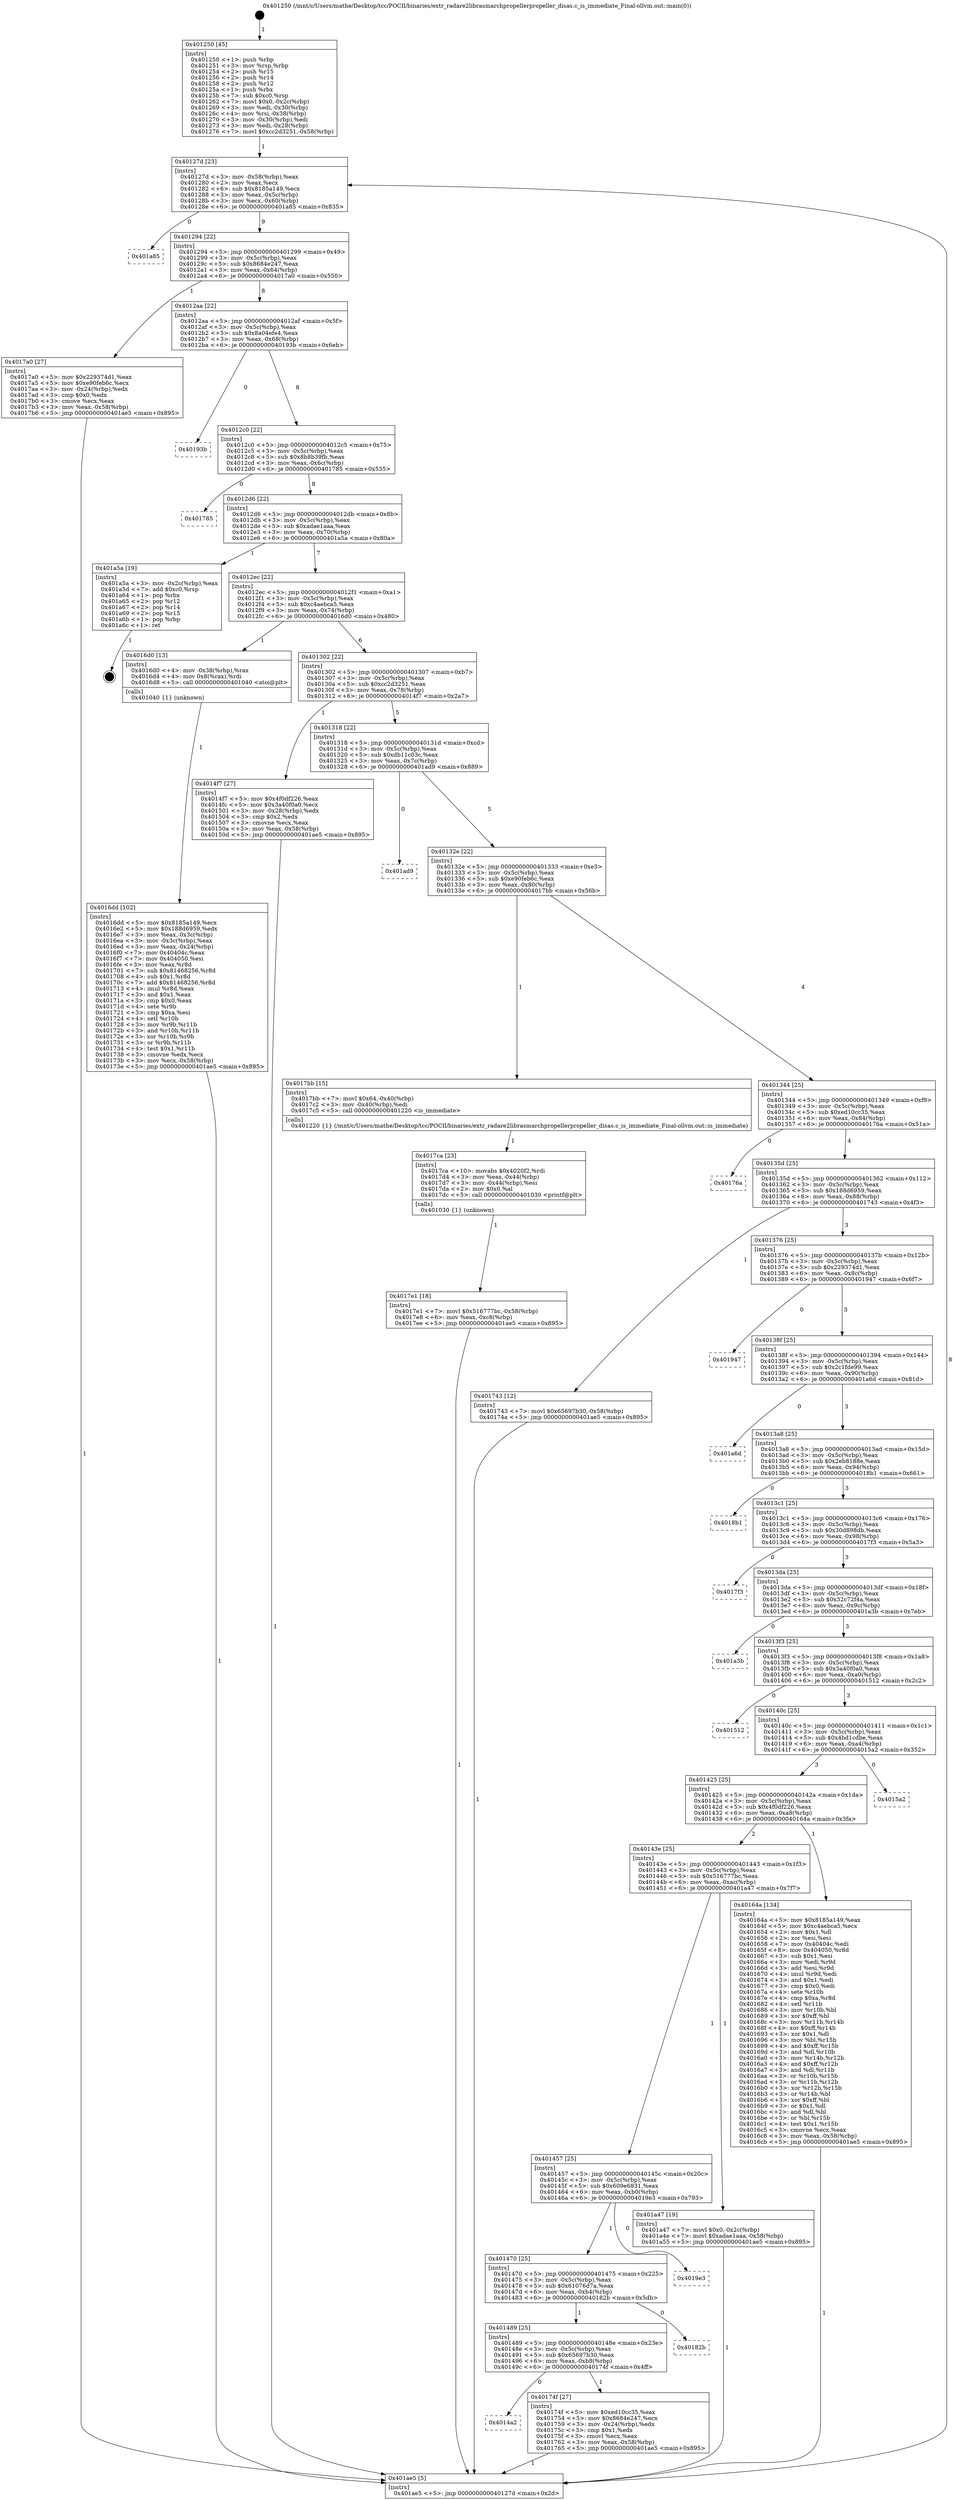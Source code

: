 digraph "0x401250" {
  label = "0x401250 (/mnt/c/Users/mathe/Desktop/tcc/POCII/binaries/extr_radare2librasmarchpropellerpropeller_disas.c_is_immediate_Final-ollvm.out::main(0))"
  labelloc = "t"
  node[shape=record]

  Entry [label="",width=0.3,height=0.3,shape=circle,fillcolor=black,style=filled]
  "0x40127d" [label="{
     0x40127d [23]\l
     | [instrs]\l
     &nbsp;&nbsp;0x40127d \<+3\>: mov -0x58(%rbp),%eax\l
     &nbsp;&nbsp;0x401280 \<+2\>: mov %eax,%ecx\l
     &nbsp;&nbsp;0x401282 \<+6\>: sub $0x8185a149,%ecx\l
     &nbsp;&nbsp;0x401288 \<+3\>: mov %eax,-0x5c(%rbp)\l
     &nbsp;&nbsp;0x40128b \<+3\>: mov %ecx,-0x60(%rbp)\l
     &nbsp;&nbsp;0x40128e \<+6\>: je 0000000000401a85 \<main+0x835\>\l
  }"]
  "0x401a85" [label="{
     0x401a85\l
  }", style=dashed]
  "0x401294" [label="{
     0x401294 [22]\l
     | [instrs]\l
     &nbsp;&nbsp;0x401294 \<+5\>: jmp 0000000000401299 \<main+0x49\>\l
     &nbsp;&nbsp;0x401299 \<+3\>: mov -0x5c(%rbp),%eax\l
     &nbsp;&nbsp;0x40129c \<+5\>: sub $0x8684e247,%eax\l
     &nbsp;&nbsp;0x4012a1 \<+3\>: mov %eax,-0x64(%rbp)\l
     &nbsp;&nbsp;0x4012a4 \<+6\>: je 00000000004017a0 \<main+0x550\>\l
  }"]
  Exit [label="",width=0.3,height=0.3,shape=circle,fillcolor=black,style=filled,peripheries=2]
  "0x4017a0" [label="{
     0x4017a0 [27]\l
     | [instrs]\l
     &nbsp;&nbsp;0x4017a0 \<+5\>: mov $0x229374d1,%eax\l
     &nbsp;&nbsp;0x4017a5 \<+5\>: mov $0xe90feb6c,%ecx\l
     &nbsp;&nbsp;0x4017aa \<+3\>: mov -0x24(%rbp),%edx\l
     &nbsp;&nbsp;0x4017ad \<+3\>: cmp $0x0,%edx\l
     &nbsp;&nbsp;0x4017b0 \<+3\>: cmove %ecx,%eax\l
     &nbsp;&nbsp;0x4017b3 \<+3\>: mov %eax,-0x58(%rbp)\l
     &nbsp;&nbsp;0x4017b6 \<+5\>: jmp 0000000000401ae5 \<main+0x895\>\l
  }"]
  "0x4012aa" [label="{
     0x4012aa [22]\l
     | [instrs]\l
     &nbsp;&nbsp;0x4012aa \<+5\>: jmp 00000000004012af \<main+0x5f\>\l
     &nbsp;&nbsp;0x4012af \<+3\>: mov -0x5c(%rbp),%eax\l
     &nbsp;&nbsp;0x4012b2 \<+5\>: sub $0x8a04efe4,%eax\l
     &nbsp;&nbsp;0x4012b7 \<+3\>: mov %eax,-0x68(%rbp)\l
     &nbsp;&nbsp;0x4012ba \<+6\>: je 000000000040193b \<main+0x6eb\>\l
  }"]
  "0x4017e1" [label="{
     0x4017e1 [18]\l
     | [instrs]\l
     &nbsp;&nbsp;0x4017e1 \<+7\>: movl $0x516777bc,-0x58(%rbp)\l
     &nbsp;&nbsp;0x4017e8 \<+6\>: mov %eax,-0xc8(%rbp)\l
     &nbsp;&nbsp;0x4017ee \<+5\>: jmp 0000000000401ae5 \<main+0x895\>\l
  }"]
  "0x40193b" [label="{
     0x40193b\l
  }", style=dashed]
  "0x4012c0" [label="{
     0x4012c0 [22]\l
     | [instrs]\l
     &nbsp;&nbsp;0x4012c0 \<+5\>: jmp 00000000004012c5 \<main+0x75\>\l
     &nbsp;&nbsp;0x4012c5 \<+3\>: mov -0x5c(%rbp),%eax\l
     &nbsp;&nbsp;0x4012c8 \<+5\>: sub $0x8b8b39fb,%eax\l
     &nbsp;&nbsp;0x4012cd \<+3\>: mov %eax,-0x6c(%rbp)\l
     &nbsp;&nbsp;0x4012d0 \<+6\>: je 0000000000401785 \<main+0x535\>\l
  }"]
  "0x4017ca" [label="{
     0x4017ca [23]\l
     | [instrs]\l
     &nbsp;&nbsp;0x4017ca \<+10\>: movabs $0x4020f2,%rdi\l
     &nbsp;&nbsp;0x4017d4 \<+3\>: mov %eax,-0x44(%rbp)\l
     &nbsp;&nbsp;0x4017d7 \<+3\>: mov -0x44(%rbp),%esi\l
     &nbsp;&nbsp;0x4017da \<+2\>: mov $0x0,%al\l
     &nbsp;&nbsp;0x4017dc \<+5\>: call 0000000000401030 \<printf@plt\>\l
     | [calls]\l
     &nbsp;&nbsp;0x401030 \{1\} (unknown)\l
  }"]
  "0x401785" [label="{
     0x401785\l
  }", style=dashed]
  "0x4012d6" [label="{
     0x4012d6 [22]\l
     | [instrs]\l
     &nbsp;&nbsp;0x4012d6 \<+5\>: jmp 00000000004012db \<main+0x8b\>\l
     &nbsp;&nbsp;0x4012db \<+3\>: mov -0x5c(%rbp),%eax\l
     &nbsp;&nbsp;0x4012de \<+5\>: sub $0xadae1aaa,%eax\l
     &nbsp;&nbsp;0x4012e3 \<+3\>: mov %eax,-0x70(%rbp)\l
     &nbsp;&nbsp;0x4012e6 \<+6\>: je 0000000000401a5a \<main+0x80a\>\l
  }"]
  "0x4014a2" [label="{
     0x4014a2\l
  }", style=dashed]
  "0x401a5a" [label="{
     0x401a5a [19]\l
     | [instrs]\l
     &nbsp;&nbsp;0x401a5a \<+3\>: mov -0x2c(%rbp),%eax\l
     &nbsp;&nbsp;0x401a5d \<+7\>: add $0xc0,%rsp\l
     &nbsp;&nbsp;0x401a64 \<+1\>: pop %rbx\l
     &nbsp;&nbsp;0x401a65 \<+2\>: pop %r12\l
     &nbsp;&nbsp;0x401a67 \<+2\>: pop %r14\l
     &nbsp;&nbsp;0x401a69 \<+2\>: pop %r15\l
     &nbsp;&nbsp;0x401a6b \<+1\>: pop %rbp\l
     &nbsp;&nbsp;0x401a6c \<+1\>: ret\l
  }"]
  "0x4012ec" [label="{
     0x4012ec [22]\l
     | [instrs]\l
     &nbsp;&nbsp;0x4012ec \<+5\>: jmp 00000000004012f1 \<main+0xa1\>\l
     &nbsp;&nbsp;0x4012f1 \<+3\>: mov -0x5c(%rbp),%eax\l
     &nbsp;&nbsp;0x4012f4 \<+5\>: sub $0xc4aebca5,%eax\l
     &nbsp;&nbsp;0x4012f9 \<+3\>: mov %eax,-0x74(%rbp)\l
     &nbsp;&nbsp;0x4012fc \<+6\>: je 00000000004016d0 \<main+0x480\>\l
  }"]
  "0x40174f" [label="{
     0x40174f [27]\l
     | [instrs]\l
     &nbsp;&nbsp;0x40174f \<+5\>: mov $0xed10cc35,%eax\l
     &nbsp;&nbsp;0x401754 \<+5\>: mov $0x8684e247,%ecx\l
     &nbsp;&nbsp;0x401759 \<+3\>: mov -0x24(%rbp),%edx\l
     &nbsp;&nbsp;0x40175c \<+3\>: cmp $0x1,%edx\l
     &nbsp;&nbsp;0x40175f \<+3\>: cmovl %ecx,%eax\l
     &nbsp;&nbsp;0x401762 \<+3\>: mov %eax,-0x58(%rbp)\l
     &nbsp;&nbsp;0x401765 \<+5\>: jmp 0000000000401ae5 \<main+0x895\>\l
  }"]
  "0x4016d0" [label="{
     0x4016d0 [13]\l
     | [instrs]\l
     &nbsp;&nbsp;0x4016d0 \<+4\>: mov -0x38(%rbp),%rax\l
     &nbsp;&nbsp;0x4016d4 \<+4\>: mov 0x8(%rax),%rdi\l
     &nbsp;&nbsp;0x4016d8 \<+5\>: call 0000000000401040 \<atoi@plt\>\l
     | [calls]\l
     &nbsp;&nbsp;0x401040 \{1\} (unknown)\l
  }"]
  "0x401302" [label="{
     0x401302 [22]\l
     | [instrs]\l
     &nbsp;&nbsp;0x401302 \<+5\>: jmp 0000000000401307 \<main+0xb7\>\l
     &nbsp;&nbsp;0x401307 \<+3\>: mov -0x5c(%rbp),%eax\l
     &nbsp;&nbsp;0x40130a \<+5\>: sub $0xcc2d3251,%eax\l
     &nbsp;&nbsp;0x40130f \<+3\>: mov %eax,-0x78(%rbp)\l
     &nbsp;&nbsp;0x401312 \<+6\>: je 00000000004014f7 \<main+0x2a7\>\l
  }"]
  "0x401489" [label="{
     0x401489 [25]\l
     | [instrs]\l
     &nbsp;&nbsp;0x401489 \<+5\>: jmp 000000000040148e \<main+0x23e\>\l
     &nbsp;&nbsp;0x40148e \<+3\>: mov -0x5c(%rbp),%eax\l
     &nbsp;&nbsp;0x401491 \<+5\>: sub $0x65697b30,%eax\l
     &nbsp;&nbsp;0x401496 \<+6\>: mov %eax,-0xb8(%rbp)\l
     &nbsp;&nbsp;0x40149c \<+6\>: je 000000000040174f \<main+0x4ff\>\l
  }"]
  "0x4014f7" [label="{
     0x4014f7 [27]\l
     | [instrs]\l
     &nbsp;&nbsp;0x4014f7 \<+5\>: mov $0x4f0df226,%eax\l
     &nbsp;&nbsp;0x4014fc \<+5\>: mov $0x3a40f0a0,%ecx\l
     &nbsp;&nbsp;0x401501 \<+3\>: mov -0x28(%rbp),%edx\l
     &nbsp;&nbsp;0x401504 \<+3\>: cmp $0x2,%edx\l
     &nbsp;&nbsp;0x401507 \<+3\>: cmovne %ecx,%eax\l
     &nbsp;&nbsp;0x40150a \<+3\>: mov %eax,-0x58(%rbp)\l
     &nbsp;&nbsp;0x40150d \<+5\>: jmp 0000000000401ae5 \<main+0x895\>\l
  }"]
  "0x401318" [label="{
     0x401318 [22]\l
     | [instrs]\l
     &nbsp;&nbsp;0x401318 \<+5\>: jmp 000000000040131d \<main+0xcd\>\l
     &nbsp;&nbsp;0x40131d \<+3\>: mov -0x5c(%rbp),%eax\l
     &nbsp;&nbsp;0x401320 \<+5\>: sub $0xdb11c03c,%eax\l
     &nbsp;&nbsp;0x401325 \<+3\>: mov %eax,-0x7c(%rbp)\l
     &nbsp;&nbsp;0x401328 \<+6\>: je 0000000000401ad9 \<main+0x889\>\l
  }"]
  "0x401ae5" [label="{
     0x401ae5 [5]\l
     | [instrs]\l
     &nbsp;&nbsp;0x401ae5 \<+5\>: jmp 000000000040127d \<main+0x2d\>\l
  }"]
  "0x401250" [label="{
     0x401250 [45]\l
     | [instrs]\l
     &nbsp;&nbsp;0x401250 \<+1\>: push %rbp\l
     &nbsp;&nbsp;0x401251 \<+3\>: mov %rsp,%rbp\l
     &nbsp;&nbsp;0x401254 \<+2\>: push %r15\l
     &nbsp;&nbsp;0x401256 \<+2\>: push %r14\l
     &nbsp;&nbsp;0x401258 \<+2\>: push %r12\l
     &nbsp;&nbsp;0x40125a \<+1\>: push %rbx\l
     &nbsp;&nbsp;0x40125b \<+7\>: sub $0xc0,%rsp\l
     &nbsp;&nbsp;0x401262 \<+7\>: movl $0x0,-0x2c(%rbp)\l
     &nbsp;&nbsp;0x401269 \<+3\>: mov %edi,-0x30(%rbp)\l
     &nbsp;&nbsp;0x40126c \<+4\>: mov %rsi,-0x38(%rbp)\l
     &nbsp;&nbsp;0x401270 \<+3\>: mov -0x30(%rbp),%edi\l
     &nbsp;&nbsp;0x401273 \<+3\>: mov %edi,-0x28(%rbp)\l
     &nbsp;&nbsp;0x401276 \<+7\>: movl $0xcc2d3251,-0x58(%rbp)\l
  }"]
  "0x40182b" [label="{
     0x40182b\l
  }", style=dashed]
  "0x401ad9" [label="{
     0x401ad9\l
  }", style=dashed]
  "0x40132e" [label="{
     0x40132e [22]\l
     | [instrs]\l
     &nbsp;&nbsp;0x40132e \<+5\>: jmp 0000000000401333 \<main+0xe3\>\l
     &nbsp;&nbsp;0x401333 \<+3\>: mov -0x5c(%rbp),%eax\l
     &nbsp;&nbsp;0x401336 \<+5\>: sub $0xe90feb6c,%eax\l
     &nbsp;&nbsp;0x40133b \<+3\>: mov %eax,-0x80(%rbp)\l
     &nbsp;&nbsp;0x40133e \<+6\>: je 00000000004017bb \<main+0x56b\>\l
  }"]
  "0x401470" [label="{
     0x401470 [25]\l
     | [instrs]\l
     &nbsp;&nbsp;0x401470 \<+5\>: jmp 0000000000401475 \<main+0x225\>\l
     &nbsp;&nbsp;0x401475 \<+3\>: mov -0x5c(%rbp),%eax\l
     &nbsp;&nbsp;0x401478 \<+5\>: sub $0x61076d7a,%eax\l
     &nbsp;&nbsp;0x40147d \<+6\>: mov %eax,-0xb4(%rbp)\l
     &nbsp;&nbsp;0x401483 \<+6\>: je 000000000040182b \<main+0x5db\>\l
  }"]
  "0x4017bb" [label="{
     0x4017bb [15]\l
     | [instrs]\l
     &nbsp;&nbsp;0x4017bb \<+7\>: movl $0x64,-0x40(%rbp)\l
     &nbsp;&nbsp;0x4017c2 \<+3\>: mov -0x40(%rbp),%edi\l
     &nbsp;&nbsp;0x4017c5 \<+5\>: call 0000000000401220 \<is_immediate\>\l
     | [calls]\l
     &nbsp;&nbsp;0x401220 \{1\} (/mnt/c/Users/mathe/Desktop/tcc/POCII/binaries/extr_radare2librasmarchpropellerpropeller_disas.c_is_immediate_Final-ollvm.out::is_immediate)\l
  }"]
  "0x401344" [label="{
     0x401344 [25]\l
     | [instrs]\l
     &nbsp;&nbsp;0x401344 \<+5\>: jmp 0000000000401349 \<main+0xf9\>\l
     &nbsp;&nbsp;0x401349 \<+3\>: mov -0x5c(%rbp),%eax\l
     &nbsp;&nbsp;0x40134c \<+5\>: sub $0xed10cc35,%eax\l
     &nbsp;&nbsp;0x401351 \<+6\>: mov %eax,-0x84(%rbp)\l
     &nbsp;&nbsp;0x401357 \<+6\>: je 000000000040176a \<main+0x51a\>\l
  }"]
  "0x4019e3" [label="{
     0x4019e3\l
  }", style=dashed]
  "0x40176a" [label="{
     0x40176a\l
  }", style=dashed]
  "0x40135d" [label="{
     0x40135d [25]\l
     | [instrs]\l
     &nbsp;&nbsp;0x40135d \<+5\>: jmp 0000000000401362 \<main+0x112\>\l
     &nbsp;&nbsp;0x401362 \<+3\>: mov -0x5c(%rbp),%eax\l
     &nbsp;&nbsp;0x401365 \<+5\>: sub $0x188d6959,%eax\l
     &nbsp;&nbsp;0x40136a \<+6\>: mov %eax,-0x88(%rbp)\l
     &nbsp;&nbsp;0x401370 \<+6\>: je 0000000000401743 \<main+0x4f3\>\l
  }"]
  "0x401457" [label="{
     0x401457 [25]\l
     | [instrs]\l
     &nbsp;&nbsp;0x401457 \<+5\>: jmp 000000000040145c \<main+0x20c\>\l
     &nbsp;&nbsp;0x40145c \<+3\>: mov -0x5c(%rbp),%eax\l
     &nbsp;&nbsp;0x40145f \<+5\>: sub $0x609e6831,%eax\l
     &nbsp;&nbsp;0x401464 \<+6\>: mov %eax,-0xb0(%rbp)\l
     &nbsp;&nbsp;0x40146a \<+6\>: je 00000000004019e3 \<main+0x793\>\l
  }"]
  "0x401743" [label="{
     0x401743 [12]\l
     | [instrs]\l
     &nbsp;&nbsp;0x401743 \<+7\>: movl $0x65697b30,-0x58(%rbp)\l
     &nbsp;&nbsp;0x40174a \<+5\>: jmp 0000000000401ae5 \<main+0x895\>\l
  }"]
  "0x401376" [label="{
     0x401376 [25]\l
     | [instrs]\l
     &nbsp;&nbsp;0x401376 \<+5\>: jmp 000000000040137b \<main+0x12b\>\l
     &nbsp;&nbsp;0x40137b \<+3\>: mov -0x5c(%rbp),%eax\l
     &nbsp;&nbsp;0x40137e \<+5\>: sub $0x229374d1,%eax\l
     &nbsp;&nbsp;0x401383 \<+6\>: mov %eax,-0x8c(%rbp)\l
     &nbsp;&nbsp;0x401389 \<+6\>: je 0000000000401947 \<main+0x6f7\>\l
  }"]
  "0x401a47" [label="{
     0x401a47 [19]\l
     | [instrs]\l
     &nbsp;&nbsp;0x401a47 \<+7\>: movl $0x0,-0x2c(%rbp)\l
     &nbsp;&nbsp;0x401a4e \<+7\>: movl $0xadae1aaa,-0x58(%rbp)\l
     &nbsp;&nbsp;0x401a55 \<+5\>: jmp 0000000000401ae5 \<main+0x895\>\l
  }"]
  "0x401947" [label="{
     0x401947\l
  }", style=dashed]
  "0x40138f" [label="{
     0x40138f [25]\l
     | [instrs]\l
     &nbsp;&nbsp;0x40138f \<+5\>: jmp 0000000000401394 \<main+0x144\>\l
     &nbsp;&nbsp;0x401394 \<+3\>: mov -0x5c(%rbp),%eax\l
     &nbsp;&nbsp;0x401397 \<+5\>: sub $0x2c1fde99,%eax\l
     &nbsp;&nbsp;0x40139c \<+6\>: mov %eax,-0x90(%rbp)\l
     &nbsp;&nbsp;0x4013a2 \<+6\>: je 0000000000401a6d \<main+0x81d\>\l
  }"]
  "0x4016dd" [label="{
     0x4016dd [102]\l
     | [instrs]\l
     &nbsp;&nbsp;0x4016dd \<+5\>: mov $0x8185a149,%ecx\l
     &nbsp;&nbsp;0x4016e2 \<+5\>: mov $0x188d6959,%edx\l
     &nbsp;&nbsp;0x4016e7 \<+3\>: mov %eax,-0x3c(%rbp)\l
     &nbsp;&nbsp;0x4016ea \<+3\>: mov -0x3c(%rbp),%eax\l
     &nbsp;&nbsp;0x4016ed \<+3\>: mov %eax,-0x24(%rbp)\l
     &nbsp;&nbsp;0x4016f0 \<+7\>: mov 0x40404c,%eax\l
     &nbsp;&nbsp;0x4016f7 \<+7\>: mov 0x404050,%esi\l
     &nbsp;&nbsp;0x4016fe \<+3\>: mov %eax,%r8d\l
     &nbsp;&nbsp;0x401701 \<+7\>: sub $0x81468256,%r8d\l
     &nbsp;&nbsp;0x401708 \<+4\>: sub $0x1,%r8d\l
     &nbsp;&nbsp;0x40170c \<+7\>: add $0x81468256,%r8d\l
     &nbsp;&nbsp;0x401713 \<+4\>: imul %r8d,%eax\l
     &nbsp;&nbsp;0x401717 \<+3\>: and $0x1,%eax\l
     &nbsp;&nbsp;0x40171a \<+3\>: cmp $0x0,%eax\l
     &nbsp;&nbsp;0x40171d \<+4\>: sete %r9b\l
     &nbsp;&nbsp;0x401721 \<+3\>: cmp $0xa,%esi\l
     &nbsp;&nbsp;0x401724 \<+4\>: setl %r10b\l
     &nbsp;&nbsp;0x401728 \<+3\>: mov %r9b,%r11b\l
     &nbsp;&nbsp;0x40172b \<+3\>: and %r10b,%r11b\l
     &nbsp;&nbsp;0x40172e \<+3\>: xor %r10b,%r9b\l
     &nbsp;&nbsp;0x401731 \<+3\>: or %r9b,%r11b\l
     &nbsp;&nbsp;0x401734 \<+4\>: test $0x1,%r11b\l
     &nbsp;&nbsp;0x401738 \<+3\>: cmovne %edx,%ecx\l
     &nbsp;&nbsp;0x40173b \<+3\>: mov %ecx,-0x58(%rbp)\l
     &nbsp;&nbsp;0x40173e \<+5\>: jmp 0000000000401ae5 \<main+0x895\>\l
  }"]
  "0x401a6d" [label="{
     0x401a6d\l
  }", style=dashed]
  "0x4013a8" [label="{
     0x4013a8 [25]\l
     | [instrs]\l
     &nbsp;&nbsp;0x4013a8 \<+5\>: jmp 00000000004013ad \<main+0x15d\>\l
     &nbsp;&nbsp;0x4013ad \<+3\>: mov -0x5c(%rbp),%eax\l
     &nbsp;&nbsp;0x4013b0 \<+5\>: sub $0x2eb8188e,%eax\l
     &nbsp;&nbsp;0x4013b5 \<+6\>: mov %eax,-0x94(%rbp)\l
     &nbsp;&nbsp;0x4013bb \<+6\>: je 00000000004018b1 \<main+0x661\>\l
  }"]
  "0x40143e" [label="{
     0x40143e [25]\l
     | [instrs]\l
     &nbsp;&nbsp;0x40143e \<+5\>: jmp 0000000000401443 \<main+0x1f3\>\l
     &nbsp;&nbsp;0x401443 \<+3\>: mov -0x5c(%rbp),%eax\l
     &nbsp;&nbsp;0x401446 \<+5\>: sub $0x516777bc,%eax\l
     &nbsp;&nbsp;0x40144b \<+6\>: mov %eax,-0xac(%rbp)\l
     &nbsp;&nbsp;0x401451 \<+6\>: je 0000000000401a47 \<main+0x7f7\>\l
  }"]
  "0x4018b1" [label="{
     0x4018b1\l
  }", style=dashed]
  "0x4013c1" [label="{
     0x4013c1 [25]\l
     | [instrs]\l
     &nbsp;&nbsp;0x4013c1 \<+5\>: jmp 00000000004013c6 \<main+0x176\>\l
     &nbsp;&nbsp;0x4013c6 \<+3\>: mov -0x5c(%rbp),%eax\l
     &nbsp;&nbsp;0x4013c9 \<+5\>: sub $0x30d898db,%eax\l
     &nbsp;&nbsp;0x4013ce \<+6\>: mov %eax,-0x98(%rbp)\l
     &nbsp;&nbsp;0x4013d4 \<+6\>: je 00000000004017f3 \<main+0x5a3\>\l
  }"]
  "0x40164a" [label="{
     0x40164a [134]\l
     | [instrs]\l
     &nbsp;&nbsp;0x40164a \<+5\>: mov $0x8185a149,%eax\l
     &nbsp;&nbsp;0x40164f \<+5\>: mov $0xc4aebca5,%ecx\l
     &nbsp;&nbsp;0x401654 \<+2\>: mov $0x1,%dl\l
     &nbsp;&nbsp;0x401656 \<+2\>: xor %esi,%esi\l
     &nbsp;&nbsp;0x401658 \<+7\>: mov 0x40404c,%edi\l
     &nbsp;&nbsp;0x40165f \<+8\>: mov 0x404050,%r8d\l
     &nbsp;&nbsp;0x401667 \<+3\>: sub $0x1,%esi\l
     &nbsp;&nbsp;0x40166a \<+3\>: mov %edi,%r9d\l
     &nbsp;&nbsp;0x40166d \<+3\>: add %esi,%r9d\l
     &nbsp;&nbsp;0x401670 \<+4\>: imul %r9d,%edi\l
     &nbsp;&nbsp;0x401674 \<+3\>: and $0x1,%edi\l
     &nbsp;&nbsp;0x401677 \<+3\>: cmp $0x0,%edi\l
     &nbsp;&nbsp;0x40167a \<+4\>: sete %r10b\l
     &nbsp;&nbsp;0x40167e \<+4\>: cmp $0xa,%r8d\l
     &nbsp;&nbsp;0x401682 \<+4\>: setl %r11b\l
     &nbsp;&nbsp;0x401686 \<+3\>: mov %r10b,%bl\l
     &nbsp;&nbsp;0x401689 \<+3\>: xor $0xff,%bl\l
     &nbsp;&nbsp;0x40168c \<+3\>: mov %r11b,%r14b\l
     &nbsp;&nbsp;0x40168f \<+4\>: xor $0xff,%r14b\l
     &nbsp;&nbsp;0x401693 \<+3\>: xor $0x1,%dl\l
     &nbsp;&nbsp;0x401696 \<+3\>: mov %bl,%r15b\l
     &nbsp;&nbsp;0x401699 \<+4\>: and $0xff,%r15b\l
     &nbsp;&nbsp;0x40169d \<+3\>: and %dl,%r10b\l
     &nbsp;&nbsp;0x4016a0 \<+3\>: mov %r14b,%r12b\l
     &nbsp;&nbsp;0x4016a3 \<+4\>: and $0xff,%r12b\l
     &nbsp;&nbsp;0x4016a7 \<+3\>: and %dl,%r11b\l
     &nbsp;&nbsp;0x4016aa \<+3\>: or %r10b,%r15b\l
     &nbsp;&nbsp;0x4016ad \<+3\>: or %r11b,%r12b\l
     &nbsp;&nbsp;0x4016b0 \<+3\>: xor %r12b,%r15b\l
     &nbsp;&nbsp;0x4016b3 \<+3\>: or %r14b,%bl\l
     &nbsp;&nbsp;0x4016b6 \<+3\>: xor $0xff,%bl\l
     &nbsp;&nbsp;0x4016b9 \<+3\>: or $0x1,%dl\l
     &nbsp;&nbsp;0x4016bc \<+2\>: and %dl,%bl\l
     &nbsp;&nbsp;0x4016be \<+3\>: or %bl,%r15b\l
     &nbsp;&nbsp;0x4016c1 \<+4\>: test $0x1,%r15b\l
     &nbsp;&nbsp;0x4016c5 \<+3\>: cmovne %ecx,%eax\l
     &nbsp;&nbsp;0x4016c8 \<+3\>: mov %eax,-0x58(%rbp)\l
     &nbsp;&nbsp;0x4016cb \<+5\>: jmp 0000000000401ae5 \<main+0x895\>\l
  }"]
  "0x4017f3" [label="{
     0x4017f3\l
  }", style=dashed]
  "0x4013da" [label="{
     0x4013da [25]\l
     | [instrs]\l
     &nbsp;&nbsp;0x4013da \<+5\>: jmp 00000000004013df \<main+0x18f\>\l
     &nbsp;&nbsp;0x4013df \<+3\>: mov -0x5c(%rbp),%eax\l
     &nbsp;&nbsp;0x4013e2 \<+5\>: sub $0x32c72f4a,%eax\l
     &nbsp;&nbsp;0x4013e7 \<+6\>: mov %eax,-0x9c(%rbp)\l
     &nbsp;&nbsp;0x4013ed \<+6\>: je 0000000000401a3b \<main+0x7eb\>\l
  }"]
  "0x401425" [label="{
     0x401425 [25]\l
     | [instrs]\l
     &nbsp;&nbsp;0x401425 \<+5\>: jmp 000000000040142a \<main+0x1da\>\l
     &nbsp;&nbsp;0x40142a \<+3\>: mov -0x5c(%rbp),%eax\l
     &nbsp;&nbsp;0x40142d \<+5\>: sub $0x4f0df226,%eax\l
     &nbsp;&nbsp;0x401432 \<+6\>: mov %eax,-0xa8(%rbp)\l
     &nbsp;&nbsp;0x401438 \<+6\>: je 000000000040164a \<main+0x3fa\>\l
  }"]
  "0x401a3b" [label="{
     0x401a3b\l
  }", style=dashed]
  "0x4013f3" [label="{
     0x4013f3 [25]\l
     | [instrs]\l
     &nbsp;&nbsp;0x4013f3 \<+5\>: jmp 00000000004013f8 \<main+0x1a8\>\l
     &nbsp;&nbsp;0x4013f8 \<+3\>: mov -0x5c(%rbp),%eax\l
     &nbsp;&nbsp;0x4013fb \<+5\>: sub $0x3a40f0a0,%eax\l
     &nbsp;&nbsp;0x401400 \<+6\>: mov %eax,-0xa0(%rbp)\l
     &nbsp;&nbsp;0x401406 \<+6\>: je 0000000000401512 \<main+0x2c2\>\l
  }"]
  "0x4015a2" [label="{
     0x4015a2\l
  }", style=dashed]
  "0x401512" [label="{
     0x401512\l
  }", style=dashed]
  "0x40140c" [label="{
     0x40140c [25]\l
     | [instrs]\l
     &nbsp;&nbsp;0x40140c \<+5\>: jmp 0000000000401411 \<main+0x1c1\>\l
     &nbsp;&nbsp;0x401411 \<+3\>: mov -0x5c(%rbp),%eax\l
     &nbsp;&nbsp;0x401414 \<+5\>: sub $0x4bd1cdbe,%eax\l
     &nbsp;&nbsp;0x401419 \<+6\>: mov %eax,-0xa4(%rbp)\l
     &nbsp;&nbsp;0x40141f \<+6\>: je 00000000004015a2 \<main+0x352\>\l
  }"]
  Entry -> "0x401250" [label=" 1"]
  "0x40127d" -> "0x401a85" [label=" 0"]
  "0x40127d" -> "0x401294" [label=" 9"]
  "0x401a5a" -> Exit [label=" 1"]
  "0x401294" -> "0x4017a0" [label=" 1"]
  "0x401294" -> "0x4012aa" [label=" 8"]
  "0x401a47" -> "0x401ae5" [label=" 1"]
  "0x4012aa" -> "0x40193b" [label=" 0"]
  "0x4012aa" -> "0x4012c0" [label=" 8"]
  "0x4017e1" -> "0x401ae5" [label=" 1"]
  "0x4012c0" -> "0x401785" [label=" 0"]
  "0x4012c0" -> "0x4012d6" [label=" 8"]
  "0x4017ca" -> "0x4017e1" [label=" 1"]
  "0x4012d6" -> "0x401a5a" [label=" 1"]
  "0x4012d6" -> "0x4012ec" [label=" 7"]
  "0x4017bb" -> "0x4017ca" [label=" 1"]
  "0x4012ec" -> "0x4016d0" [label=" 1"]
  "0x4012ec" -> "0x401302" [label=" 6"]
  "0x4017a0" -> "0x401ae5" [label=" 1"]
  "0x401302" -> "0x4014f7" [label=" 1"]
  "0x401302" -> "0x401318" [label=" 5"]
  "0x4014f7" -> "0x401ae5" [label=" 1"]
  "0x401250" -> "0x40127d" [label=" 1"]
  "0x401ae5" -> "0x40127d" [label=" 8"]
  "0x401489" -> "0x4014a2" [label=" 0"]
  "0x401318" -> "0x401ad9" [label=" 0"]
  "0x401318" -> "0x40132e" [label=" 5"]
  "0x401489" -> "0x40174f" [label=" 1"]
  "0x40132e" -> "0x4017bb" [label=" 1"]
  "0x40132e" -> "0x401344" [label=" 4"]
  "0x401470" -> "0x401489" [label=" 1"]
  "0x401344" -> "0x40176a" [label=" 0"]
  "0x401344" -> "0x40135d" [label=" 4"]
  "0x401470" -> "0x40182b" [label=" 0"]
  "0x40135d" -> "0x401743" [label=" 1"]
  "0x40135d" -> "0x401376" [label=" 3"]
  "0x401457" -> "0x401470" [label=" 1"]
  "0x401376" -> "0x401947" [label=" 0"]
  "0x401376" -> "0x40138f" [label=" 3"]
  "0x401457" -> "0x4019e3" [label=" 0"]
  "0x40138f" -> "0x401a6d" [label=" 0"]
  "0x40138f" -> "0x4013a8" [label=" 3"]
  "0x40143e" -> "0x401457" [label=" 1"]
  "0x4013a8" -> "0x4018b1" [label=" 0"]
  "0x4013a8" -> "0x4013c1" [label=" 3"]
  "0x40143e" -> "0x401a47" [label=" 1"]
  "0x4013c1" -> "0x4017f3" [label=" 0"]
  "0x4013c1" -> "0x4013da" [label=" 3"]
  "0x40174f" -> "0x401ae5" [label=" 1"]
  "0x4013da" -> "0x401a3b" [label=" 0"]
  "0x4013da" -> "0x4013f3" [label=" 3"]
  "0x4016dd" -> "0x401ae5" [label=" 1"]
  "0x4013f3" -> "0x401512" [label=" 0"]
  "0x4013f3" -> "0x40140c" [label=" 3"]
  "0x4016d0" -> "0x4016dd" [label=" 1"]
  "0x40140c" -> "0x4015a2" [label=" 0"]
  "0x40140c" -> "0x401425" [label=" 3"]
  "0x401743" -> "0x401ae5" [label=" 1"]
  "0x401425" -> "0x40164a" [label=" 1"]
  "0x401425" -> "0x40143e" [label=" 2"]
  "0x40164a" -> "0x401ae5" [label=" 1"]
}
